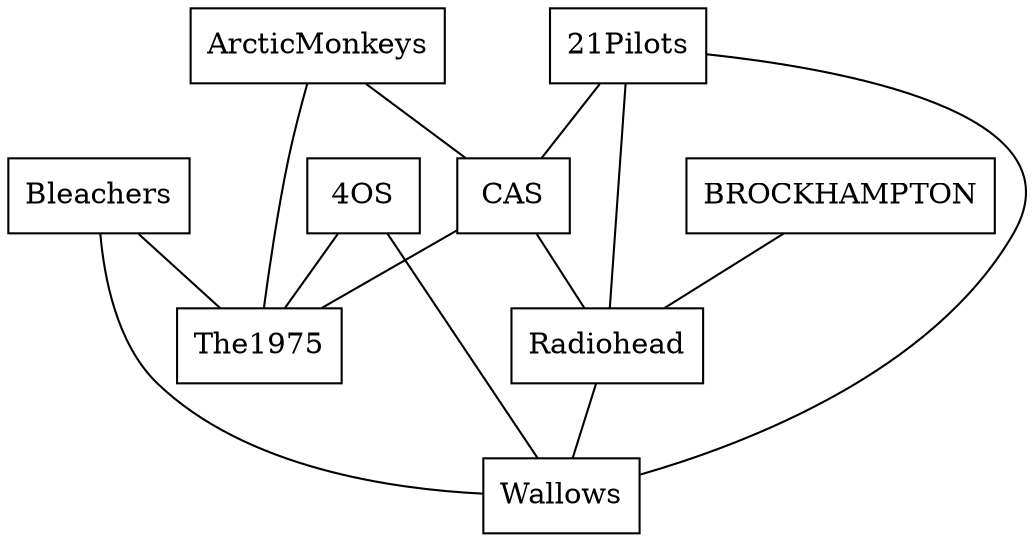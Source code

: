 graph MyGraph {
  node [shape=box];
  "4OS" -- "The1975";
  "4OS" -- "Wallows";
  "ArcticMonkeys" -- "The1975";
  "ArcticMonkeys" -- "CAS";
  "Bleachers" -- "The1975";
  "Bleachers" -- "Wallows";
  "21Pilots" -- "Wallows";
  "21Pilots" -- "CAS";
  "21Pilots" -- "Radiohead";
  "CAS" -- "The1975";
  "CAS" -- "Radiohead";
  "Radiohead" -- "Wallows";
  "BROCKHAMPTON" -- "Radiohead";
}
